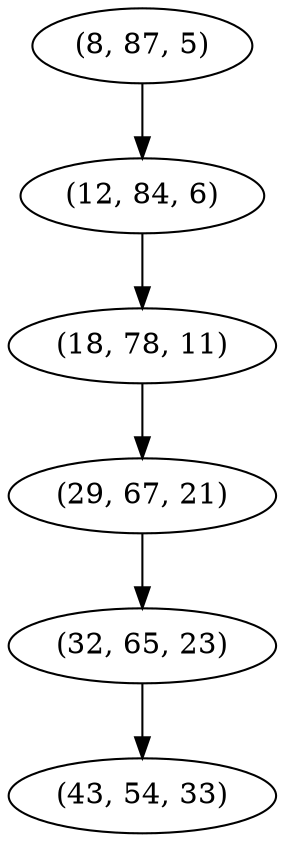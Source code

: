 digraph tree {
    "(8, 87, 5)";
    "(12, 84, 6)";
    "(18, 78, 11)";
    "(29, 67, 21)";
    "(32, 65, 23)";
    "(43, 54, 33)";
    "(8, 87, 5)" -> "(12, 84, 6)";
    "(12, 84, 6)" -> "(18, 78, 11)";
    "(18, 78, 11)" -> "(29, 67, 21)";
    "(29, 67, 21)" -> "(32, 65, 23)";
    "(32, 65, 23)" -> "(43, 54, 33)";
}
